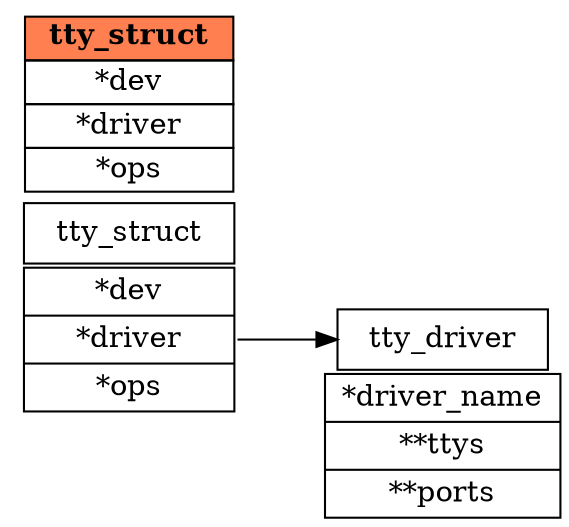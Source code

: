 digraph vt{
    graph[
	rankdir=LR;
	nodesep=0;
    ]
    node[
	shape=record;
	height=.4;
	width=1.4;
	labeljust=r;
    ]

    subgraph ttyDriver{
	rank=same; nodesep=0;
	ttyDriverNode[
	    label="<char> *driver_name 
		    |<tty_struct> **ttys   
		    |<tty_port> **ports   
		"
	]
	ttyDriverLabel[
	    label="tty_driver";shape=box;
	]
    }

    subgraph ttyStruct{
	rank=same; 
	ttyStructNode[
	    label="<device> *dev
		    |<tty_driver> *driver  
		    |<tty_operations> *ops   
		";
	]
	ttyStructLabel[
	    label="tty_struct";shape=box;
	]
    } 

    ttyDriverHtml [ 
	shape=plaintext;
	label=<<table align="right" border="0" cellborder="1" cellspacing="0" fixedsize="false">
		<tr> <td bgcolor="coral" align="center" width="100">
			<font><b>tty_struct</b></font></td></tr>
		<tr> <td align="center">
			<font>*dev</font></td></tr>
		<tr> <td>
			<font>*driver</font></td></tr>
		<tr> <td>
			<font>*ops</font></td></tr>
		</table>>;
	]

    ttyStructNode:tty_driver -> ttyDriverLabel
}
